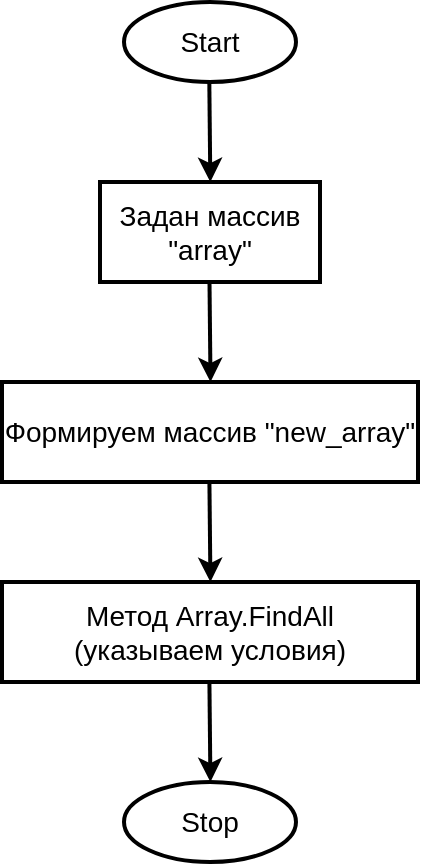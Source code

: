 <mxfile>
    <diagram id="4i0HJUxbm2bDS-6f5g4G" name="Страница 1">
        <mxGraphModel dx="768" dy="343" grid="1" gridSize="10" guides="1" tooltips="1" connect="1" arrows="1" fold="1" page="1" pageScale="1" pageWidth="827" pageHeight="1169" math="0" shadow="0">
            <root>
                <mxCell id="0"/>
                <mxCell id="1" parent="0"/>
                <mxCell id="2" value="&lt;font style=&quot;font-size: 14px&quot;&gt;Start&lt;/font&gt;" style="ellipse;whiteSpace=wrap;html=1;strokeWidth=2;perimeterSpacing=0;" vertex="1" parent="1">
                    <mxGeometry x="294" y="20" width="86" height="40" as="geometry"/>
                </mxCell>
                <mxCell id="3" value="" style="endArrow=classic;html=1;strokeWidth=2;" edge="1" parent="1">
                    <mxGeometry width="50" height="50" relative="1" as="geometry">
                        <mxPoint x="336.66" y="60" as="sourcePoint"/>
                        <mxPoint x="337.16" y="110" as="targetPoint"/>
                    </mxGeometry>
                </mxCell>
                <mxCell id="4" value="Задан массив &quot;array&quot;" style="rounded=0;whiteSpace=wrap;html=1;fontSize=14;strokeWidth=2;" vertex="1" parent="1">
                    <mxGeometry x="282" y="110" width="110" height="50" as="geometry"/>
                </mxCell>
                <mxCell id="7" value="" style="endArrow=classic;html=1;strokeWidth=2;" edge="1" parent="1">
                    <mxGeometry width="50" height="50" relative="1" as="geometry">
                        <mxPoint x="336.75" y="160" as="sourcePoint"/>
                        <mxPoint x="337.25" y="210" as="targetPoint"/>
                    </mxGeometry>
                </mxCell>
                <mxCell id="9" value="Метод Array.FindAll&lt;br&gt;(указываем условия)" style="rounded=0;whiteSpace=wrap;html=1;fontSize=14;strokeWidth=2;" vertex="1" parent="1">
                    <mxGeometry x="233" y="310" width="208" height="50" as="geometry"/>
                </mxCell>
                <mxCell id="10" value="" style="endArrow=classic;html=1;strokeWidth=2;" edge="1" parent="1">
                    <mxGeometry width="50" height="50" relative="1" as="geometry">
                        <mxPoint x="336.71" y="260.0" as="sourcePoint"/>
                        <mxPoint x="337.21" y="310.0" as="targetPoint"/>
                    </mxGeometry>
                </mxCell>
                <mxCell id="12" value="Формируем массив &quot;new_array&quot;" style="rounded=0;whiteSpace=wrap;html=1;fontSize=14;strokeWidth=2;" vertex="1" parent="1">
                    <mxGeometry x="233" y="210" width="208" height="50" as="geometry"/>
                </mxCell>
                <mxCell id="13" value="" style="endArrow=classic;html=1;strokeWidth=2;" edge="1" parent="1">
                    <mxGeometry width="50" height="50" relative="1" as="geometry">
                        <mxPoint x="336.71" y="360.0" as="sourcePoint"/>
                        <mxPoint x="337.21" y="410.0" as="targetPoint"/>
                    </mxGeometry>
                </mxCell>
                <mxCell id="14" value="&lt;font style=&quot;font-size: 14px&quot;&gt;Stop&lt;/font&gt;" style="ellipse;whiteSpace=wrap;html=1;strokeWidth=2;perimeterSpacing=0;" vertex="1" parent="1">
                    <mxGeometry x="294" y="410" width="86" height="40" as="geometry"/>
                </mxCell>
            </root>
        </mxGraphModel>
    </diagram>
</mxfile>